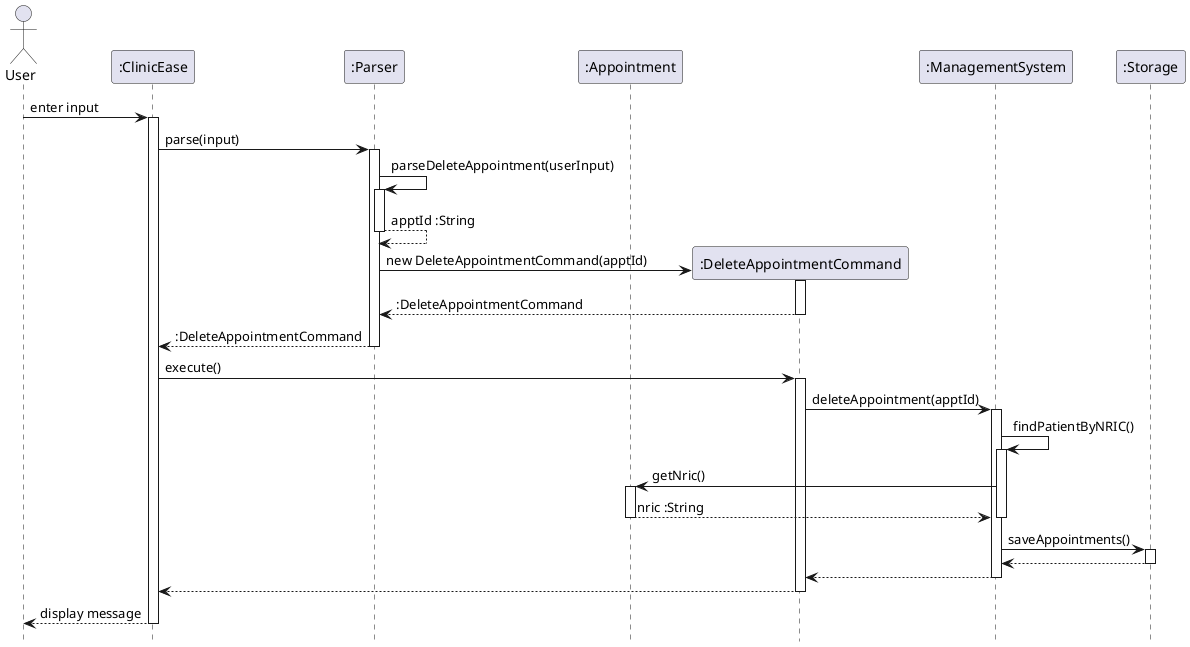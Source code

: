@startuml
hide footbox

actor User

participant ":ClinicEase" as ClinicEase
participant ":Parser" as Parser
participant ":Appointment" as Appointment
participant ":DeleteAppointmentCommand" as DeleteAppointmentCommand
participant ":ManagementSystem" as ManagementSystem
participant ":Storage" as Storage

User -> ClinicEase : enter input
activate ClinicEase
ClinicEase -> Parser : parse(input)
activate Parser

Parser -> Parser : parseDeleteAppointment(userInput)
activate Parser
Parser --> Parser : apptId :String
deactivate Parser

create DeleteAppointmentCommand
Parser -> DeleteAppointmentCommand : new DeleteAppointmentCommand(apptId)
activate DeleteAppointmentCommand
DeleteAppointmentCommand --> Parser : :DeleteAppointmentCommand
deactivate DeleteAppointmentCommand
Parser --> ClinicEase : :DeleteAppointmentCommand
deactivate Parser

ClinicEase -> DeleteAppointmentCommand : execute()
activate DeleteAppointmentCommand
DeleteAppointmentCommand -> ManagementSystem : deleteAppointment(apptId)

activate ManagementSystem
ManagementSystem -> ManagementSystem : findPatientByNRIC()
activate ManagementSystem
ManagementSystem -> Appointment : getNric()
activate Appointment
Appointment --> ManagementSystem : nric :String
deactivate Appointment
deactivate ManagementSystem

ManagementSystem -> Storage : saveAppointments()
activate Storage
Storage --> ManagementSystem :
deactivate Storage
ManagementSystem --> DeleteAppointmentCommand :
deactivate ManagementSystem

deactivate ManagementSystem
DeleteAppointmentCommand --> ClinicEase :
deactivate DeleteAppointmentCommand
ClinicEase --> User : display message
deactivate ClinicEase


@enduml